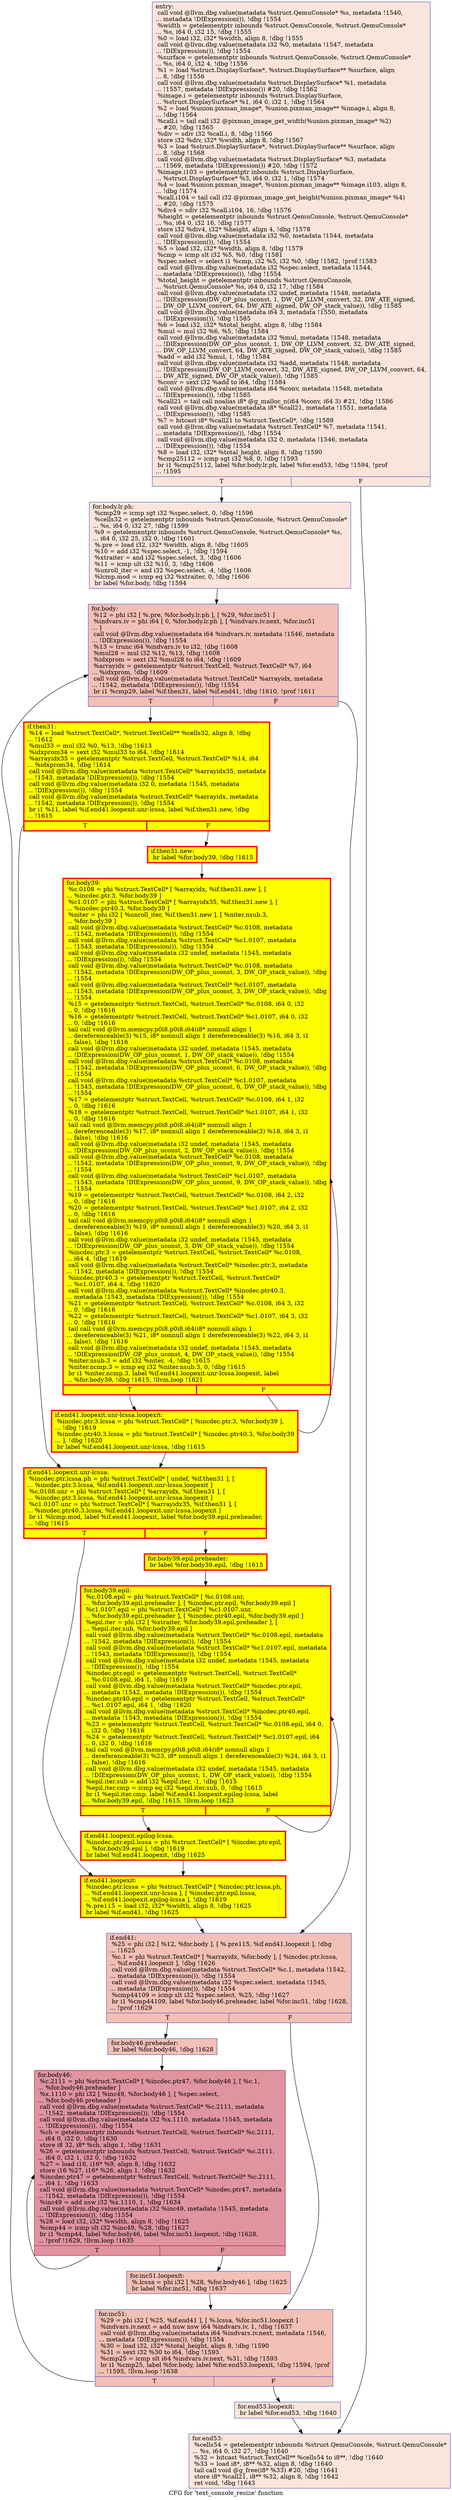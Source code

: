 digraph "CFG for 'text_console_resize' function" {
	label="CFG for 'text_console_resize' function";

	Node0x5641880c9b00 [shape=record,color="#3d50c3ff", style=filled, fillcolor="#f4c5ad70",label="{entry:\l  call void @llvm.dbg.value(metadata %struct.QemuConsole* %s, metadata !1540,\l... metadata !DIExpression()), !dbg !1554\l  %width = getelementptr inbounds %struct.QemuConsole, %struct.QemuConsole*\l... %s, i64 0, i32 15, !dbg !1555\l  %0 = load i32, i32* %width, align 8, !dbg !1555\l  call void @llvm.dbg.value(metadata i32 %0, metadata !1547, metadata\l... !DIExpression()), !dbg !1554\l  %surface = getelementptr inbounds %struct.QemuConsole, %struct.QemuConsole*\l... %s, i64 0, i32 4, !dbg !1556\l  %1 = load %struct.DisplaySurface*, %struct.DisplaySurface** %surface, align\l... 8, !dbg !1556\l  call void @llvm.dbg.value(metadata %struct.DisplaySurface* %1, metadata\l... !1557, metadata !DIExpression()) #20, !dbg !1562\l  %image.i = getelementptr inbounds %struct.DisplaySurface,\l... %struct.DisplaySurface* %1, i64 0, i32 1, !dbg !1564\l  %2 = load %union.pixman_image*, %union.pixman_image** %image.i, align 8,\l... !dbg !1564\l  %call.i = tail call i32 @pixman_image_get_width(%union.pixman_image* %2)\l... #20, !dbg !1565\l  %div = sdiv i32 %call.i, 8, !dbg !1566\l  store i32 %div, i32* %width, align 8, !dbg !1567\l  %3 = load %struct.DisplaySurface*, %struct.DisplaySurface** %surface, align\l... 8, !dbg !1568\l  call void @llvm.dbg.value(metadata %struct.DisplaySurface* %3, metadata\l... !1569, metadata !DIExpression()) #20, !dbg !1572\l  %image.i103 = getelementptr inbounds %struct.DisplaySurface,\l... %struct.DisplaySurface* %3, i64 0, i32 1, !dbg !1574\l  %4 = load %union.pixman_image*, %union.pixman_image** %image.i103, align 8,\l... !dbg !1574\l  %call.i104 = tail call i32 @pixman_image_get_height(%union.pixman_image* %4)\l... #20, !dbg !1575\l  %div4 = sdiv i32 %call.i104, 16, !dbg !1576\l  %height = getelementptr inbounds %struct.QemuConsole, %struct.QemuConsole*\l... %s, i64 0, i32 16, !dbg !1577\l  store i32 %div4, i32* %height, align 4, !dbg !1578\l  call void @llvm.dbg.value(metadata i32 %0, metadata !1544, metadata\l... !DIExpression()), !dbg !1554\l  %5 = load i32, i32* %width, align 8, !dbg !1579\l  %cmp = icmp slt i32 %5, %0, !dbg !1581\l  %spec.select = select i1 %cmp, i32 %5, i32 %0, !dbg !1582, !prof !1583\l  call void @llvm.dbg.value(metadata i32 %spec.select, metadata !1544,\l... metadata !DIExpression()), !dbg !1554\l  %total_height = getelementptr inbounds %struct.QemuConsole,\l... %struct.QemuConsole* %s, i64 0, i32 17, !dbg !1584\l  call void @llvm.dbg.value(metadata i32 undef, metadata !1548, metadata\l... !DIExpression(DW_OP_plus_uconst, 1, DW_OP_LLVM_convert, 32, DW_ATE_signed,\l... DW_OP_LLVM_convert, 64, DW_ATE_signed, DW_OP_stack_value)), !dbg !1585\l  call void @llvm.dbg.value(metadata i64 3, metadata !1550, metadata\l... !DIExpression()), !dbg !1585\l  %6 = load i32, i32* %total_height, align 8, !dbg !1584\l  %mul = mul i32 %6, %5, !dbg !1584\l  call void @llvm.dbg.value(metadata i32 %mul, metadata !1548, metadata\l... !DIExpression(DW_OP_plus_uconst, 1, DW_OP_LLVM_convert, 32, DW_ATE_signed,\l... DW_OP_LLVM_convert, 64, DW_ATE_signed, DW_OP_stack_value)), !dbg !1585\l  %add = add i32 %mul, 1, !dbg !1584\l  call void @llvm.dbg.value(metadata i32 %add, metadata !1548, metadata\l... !DIExpression(DW_OP_LLVM_convert, 32, DW_ATE_signed, DW_OP_LLVM_convert, 64,\l... DW_ATE_signed, DW_OP_stack_value)), !dbg !1585\l  %conv = sext i32 %add to i64, !dbg !1584\l  call void @llvm.dbg.value(metadata i64 %conv, metadata !1548, metadata\l... !DIExpression()), !dbg !1585\l  %call21 = tail call noalias i8* @g_malloc_n(i64 %conv, i64 3) #21, !dbg !1586\l  call void @llvm.dbg.value(metadata i8* %call21, metadata !1551, metadata\l... !DIExpression()), !dbg !1585\l  %7 = bitcast i8* %call21 to %struct.TextCell*, !dbg !1589\l  call void @llvm.dbg.value(metadata %struct.TextCell* %7, metadata !1541,\l... metadata !DIExpression()), !dbg !1554\l  call void @llvm.dbg.value(metadata i32 0, metadata !1546, metadata\l... !DIExpression()), !dbg !1554\l  %8 = load i32, i32* %total_height, align 8, !dbg !1590\l  %cmp25112 = icmp sgt i32 %8, 0, !dbg !1593\l  br i1 %cmp25112, label %for.body.lr.ph, label %for.end53, !dbg !1594, !prof\l... !1595\l|{<s0>T|<s1>F}}"];
	Node0x5641880c9b00:s0 -> Node0x564187e564c0;
	Node0x5641880c9b00:s1 -> Node0x5641880ce390;
	Node0x564187e564c0 [shape=record,color="#3d50c3ff", style=filled, fillcolor="#f4c5ad70",label="{for.body.lr.ph:                                   \l  %cmp29 = icmp sgt i32 %spec.select, 0, !dbg !1596\l  %cells32 = getelementptr inbounds %struct.QemuConsole, %struct.QemuConsole*\l... %s, i64 0, i32 27, !dbg !1599\l  %9 = getelementptr inbounds %struct.QemuConsole, %struct.QemuConsole* %s,\l... i64 0, i32 25, i32 0, !dbg !1601\l  %.pre = load i32, i32* %width, align 8, !dbg !1605\l  %10 = add i32 %spec.select, -1, !dbg !1594\l  %xtraiter = and i32 %spec.select, 3, !dbg !1606\l  %11 = icmp ult i32 %10, 3, !dbg !1606\l  %unroll_iter = and i32 %spec.select, -4, !dbg !1606\l  %lcmp.mod = icmp eq i32 %xtraiter, 0, !dbg !1606\l  br label %for.body, !dbg !1594\l}"];
	Node0x564187e564c0 -> Node0x5641880d2400;
	Node0x5641880d2400 [shape=record,color="#3d50c3ff", style=filled, fillcolor="#e5705870",label="{for.body:                                         \l  %12 = phi i32 [ %.pre, %for.body.lr.ph ], [ %29, %for.inc51 ]\l  %indvars.iv = phi i64 [ 0, %for.body.lr.ph ], [ %indvars.iv.next, %for.inc51\l... ]\l  call void @llvm.dbg.value(metadata i64 %indvars.iv, metadata !1546, metadata\l... !DIExpression()), !dbg !1554\l  %13 = trunc i64 %indvars.iv to i32, !dbg !1608\l  %mul28 = mul i32 %12, %13, !dbg !1608\l  %idxprom = sext i32 %mul28 to i64, !dbg !1609\l  %arrayidx = getelementptr %struct.TextCell, %struct.TextCell* %7, i64\l... %idxprom, !dbg !1609\l  call void @llvm.dbg.value(metadata %struct.TextCell* %arrayidx, metadata\l... !1542, metadata !DIExpression()), !dbg !1554\l  br i1 %cmp29, label %if.then31, label %if.end41, !dbg !1610, !prof !1611\l|{<s0>T|<s1>F}}"];
	Node0x5641880d2400:s0 -> Node0x5641880d3090;
	Node0x5641880d2400:s1 -> Node0x5641880d3100;
	Node0x5641880d3090 [shape=record,penwidth=3.0, style="filled", color="red", fillcolor="yellow",label="{if.then31:                                        \l  %14 = load %struct.TextCell*, %struct.TextCell** %cells32, align 8, !dbg\l... !1612\l  %mul33 = mul i32 %0, %13, !dbg !1613\l  %idxprom34 = sext i32 %mul33 to i64, !dbg !1614\l  %arrayidx35 = getelementptr %struct.TextCell, %struct.TextCell* %14, i64\l... %idxprom34, !dbg !1614\l  call void @llvm.dbg.value(metadata %struct.TextCell* %arrayidx35, metadata\l... !1543, metadata !DIExpression()), !dbg !1554\l  call void @llvm.dbg.value(metadata i32 0, metadata !1545, metadata\l... !DIExpression()), !dbg !1554\l  call void @llvm.dbg.value(metadata %struct.TextCell* %arrayidx, metadata\l... !1542, metadata !DIExpression()), !dbg !1554\l  br i1 %11, label %if.end41.loopexit.unr-lcssa, label %if.then31.new, !dbg\l... !1615\l|{<s0>T|<s1>F}}"];
	Node0x5641880d3090:s0 -> Node0x56418829a3d0;
	Node0x5641880d3090:s1 -> Node0x564188250a10;
	Node0x564188250a10 [shape=record,penwidth=3.0, style="filled", color="red", fillcolor="yellow",label="{if.then31.new:                                    \l  br label %for.body39, !dbg !1615\l}"];
	Node0x564188250a10 -> Node0x5641880d3fb0;
	Node0x5641880d3fb0 [shape=record,penwidth=3.0, style="filled", color="red", fillcolor="yellow",label="{for.body39:                                       \l  %c.0108 = phi %struct.TextCell* [ %arrayidx, %if.then31.new ], [\l... %incdec.ptr.3, %for.body39 ]\l  %c1.0107 = phi %struct.TextCell* [ %arrayidx35, %if.then31.new ], [\l... %incdec.ptr40.3, %for.body39 ]\l  %niter = phi i32 [ %unroll_iter, %if.then31.new ], [ %niter.nsub.3,\l... %for.body39 ]\l  call void @llvm.dbg.value(metadata %struct.TextCell* %c.0108, metadata\l... !1542, metadata !DIExpression()), !dbg !1554\l  call void @llvm.dbg.value(metadata %struct.TextCell* %c1.0107, metadata\l... !1543, metadata !DIExpression()), !dbg !1554\l  call void @llvm.dbg.value(metadata i32 undef, metadata !1545, metadata\l... !DIExpression()), !dbg !1554\l  call void @llvm.dbg.value(metadata %struct.TextCell* %c.0108, metadata\l... !1542, metadata !DIExpression(DW_OP_plus_uconst, 3, DW_OP_stack_value)), !dbg\l... !1554\l  call void @llvm.dbg.value(metadata %struct.TextCell* %c1.0107, metadata\l... !1543, metadata !DIExpression(DW_OP_plus_uconst, 3, DW_OP_stack_value)), !dbg\l... !1554\l  %15 = getelementptr %struct.TextCell, %struct.TextCell* %c.0108, i64 0, i32\l... 0, !dbg !1616\l  %16 = getelementptr %struct.TextCell, %struct.TextCell* %c1.0107, i64 0, i32\l... 0, !dbg !1616\l  tail call void @llvm.memcpy.p0i8.p0i8.i64(i8* nonnull align 1\l... dereferenceable(3) %15, i8* nonnull align 1 dereferenceable(3) %16, i64 3, i1\l... false), !dbg !1616\l  call void @llvm.dbg.value(metadata i32 undef, metadata !1545, metadata\l... !DIExpression(DW_OP_plus_uconst, 1, DW_OP_stack_value)), !dbg !1554\l  call void @llvm.dbg.value(metadata %struct.TextCell* %c.0108, metadata\l... !1542, metadata !DIExpression(DW_OP_plus_uconst, 6, DW_OP_stack_value)), !dbg\l... !1554\l  call void @llvm.dbg.value(metadata %struct.TextCell* %c1.0107, metadata\l... !1543, metadata !DIExpression(DW_OP_plus_uconst, 6, DW_OP_stack_value)), !dbg\l... !1554\l  %17 = getelementptr %struct.TextCell, %struct.TextCell* %c.0108, i64 1, i32\l... 0, !dbg !1616\l  %18 = getelementptr %struct.TextCell, %struct.TextCell* %c1.0107, i64 1, i32\l... 0, !dbg !1616\l  tail call void @llvm.memcpy.p0i8.p0i8.i64(i8* nonnull align 1\l... dereferenceable(3) %17, i8* nonnull align 1 dereferenceable(3) %18, i64 3, i1\l... false), !dbg !1616\l  call void @llvm.dbg.value(metadata i32 undef, metadata !1545, metadata\l... !DIExpression(DW_OP_plus_uconst, 2, DW_OP_stack_value)), !dbg !1554\l  call void @llvm.dbg.value(metadata %struct.TextCell* %c.0108, metadata\l... !1542, metadata !DIExpression(DW_OP_plus_uconst, 9, DW_OP_stack_value)), !dbg\l... !1554\l  call void @llvm.dbg.value(metadata %struct.TextCell* %c1.0107, metadata\l... !1543, metadata !DIExpression(DW_OP_plus_uconst, 9, DW_OP_stack_value)), !dbg\l... !1554\l  %19 = getelementptr %struct.TextCell, %struct.TextCell* %c.0108, i64 2, i32\l... 0, !dbg !1616\l  %20 = getelementptr %struct.TextCell, %struct.TextCell* %c1.0107, i64 2, i32\l... 0, !dbg !1616\l  tail call void @llvm.memcpy.p0i8.p0i8.i64(i8* nonnull align 1\l... dereferenceable(3) %19, i8* nonnull align 1 dereferenceable(3) %20, i64 3, i1\l... false), !dbg !1616\l  call void @llvm.dbg.value(metadata i32 undef, metadata !1545, metadata\l... !DIExpression(DW_OP_plus_uconst, 3, DW_OP_stack_value)), !dbg !1554\l  %incdec.ptr.3 = getelementptr %struct.TextCell, %struct.TextCell* %c.0108,\l... i64 4, !dbg !1619\l  call void @llvm.dbg.value(metadata %struct.TextCell* %incdec.ptr.3, metadata\l... !1542, metadata !DIExpression()), !dbg !1554\l  %incdec.ptr40.3 = getelementptr %struct.TextCell, %struct.TextCell*\l... %c1.0107, i64 4, !dbg !1620\l  call void @llvm.dbg.value(metadata %struct.TextCell* %incdec.ptr40.3,\l... metadata !1543, metadata !DIExpression()), !dbg !1554\l  %21 = getelementptr %struct.TextCell, %struct.TextCell* %c.0108, i64 3, i32\l... 0, !dbg !1616\l  %22 = getelementptr %struct.TextCell, %struct.TextCell* %c1.0107, i64 3, i32\l... 0, !dbg !1616\l  tail call void @llvm.memcpy.p0i8.p0i8.i64(i8* nonnull align 1\l... dereferenceable(3) %21, i8* nonnull align 1 dereferenceable(3) %22, i64 3, i1\l... false), !dbg !1616\l  call void @llvm.dbg.value(metadata i32 undef, metadata !1545, metadata\l... !DIExpression(DW_OP_plus_uconst, 4, DW_OP_stack_value)), !dbg !1554\l  %niter.nsub.3 = add i32 %niter, -4, !dbg !1615\l  %niter.ncmp.3 = icmp eq i32 %niter.nsub.3, 0, !dbg !1615\l  br i1 %niter.ncmp.3, label %if.end41.loopexit.unr-lcssa.loopexit, label\l... %for.body39, !dbg !1615, !llvm.loop !1621\l|{<s0>T|<s1>F}}"];
	Node0x5641880d3fb0:s0 -> Node0x564188254840;
	Node0x5641880d3fb0:s1 -> Node0x5641880d3fb0;
	Node0x564188254840 [shape=record,penwidth=3.0, style="filled", color="red", fillcolor="yellow",label="{if.end41.loopexit.unr-lcssa.loopexit:             \l  %incdec.ptr.3.lcssa = phi %struct.TextCell* [ %incdec.ptr.3, %for.body39 ],\l... !dbg !1619\l  %incdec.ptr40.3.lcssa = phi %struct.TextCell* [ %incdec.ptr40.3, %for.body39\l... ], !dbg !1620\l  br label %if.end41.loopexit.unr-lcssa, !dbg !1615\l}"];
	Node0x564188254840 -> Node0x56418829a3d0;
	Node0x56418829a3d0 [shape=record,penwidth=3.0, style="filled", color="red", fillcolor="yellow",label="{if.end41.loopexit.unr-lcssa:                      \l  %incdec.ptr.lcssa.ph = phi %struct.TextCell* [ undef, %if.then31 ], [\l... %incdec.ptr.3.lcssa, %if.end41.loopexit.unr-lcssa.loopexit ]\l  %c.0108.unr = phi %struct.TextCell* [ %arrayidx, %if.then31 ], [\l... %incdec.ptr.3.lcssa, %if.end41.loopexit.unr-lcssa.loopexit ]\l  %c1.0107.unr = phi %struct.TextCell* [ %arrayidx35, %if.then31 ], [\l... %incdec.ptr40.3.lcssa, %if.end41.loopexit.unr-lcssa.loopexit ]\l  br i1 %lcmp.mod, label %if.end41.loopexit, label %for.body39.epil.preheader,\l... !dbg !1615\l|{<s0>T|<s1>F}}"];
	Node0x56418829a3d0:s0 -> Node0x56418801beb0;
	Node0x56418829a3d0:s1 -> Node0x564187f601f0;
	Node0x564187f601f0 [shape=record,penwidth=3.0, style="filled", color="red", fillcolor="yellow",label="{for.body39.epil.preheader:                        \l  br label %for.body39.epil, !dbg !1615\l}"];
	Node0x564187f601f0 -> Node0x5641882a14c0;
	Node0x5641882a14c0 [shape=record,penwidth=3.0, style="filled", color="red", fillcolor="yellow",label="{for.body39.epil:                                  \l  %c.0108.epil = phi %struct.TextCell* [ %c.0108.unr,\l... %for.body39.epil.preheader ], [ %incdec.ptr.epil, %for.body39.epil ]\l  %c1.0107.epil = phi %struct.TextCell* [ %c1.0107.unr,\l... %for.body39.epil.preheader ], [ %incdec.ptr40.epil, %for.body39.epil ]\l  %epil.iter = phi i32 [ %xtraiter, %for.body39.epil.preheader ], [\l... %epil.iter.sub, %for.body39.epil ]\l  call void @llvm.dbg.value(metadata %struct.TextCell* %c.0108.epil, metadata\l... !1542, metadata !DIExpression()), !dbg !1554\l  call void @llvm.dbg.value(metadata %struct.TextCell* %c1.0107.epil, metadata\l... !1543, metadata !DIExpression()), !dbg !1554\l  call void @llvm.dbg.value(metadata i32 undef, metadata !1545, metadata\l... !DIExpression()), !dbg !1554\l  %incdec.ptr.epil = getelementptr %struct.TextCell, %struct.TextCell*\l... %c.0108.epil, i64 1, !dbg !1619\l  call void @llvm.dbg.value(metadata %struct.TextCell* %incdec.ptr.epil,\l... metadata !1542, metadata !DIExpression()), !dbg !1554\l  %incdec.ptr40.epil = getelementptr %struct.TextCell, %struct.TextCell*\l... %c1.0107.epil, i64 1, !dbg !1620\l  call void @llvm.dbg.value(metadata %struct.TextCell* %incdec.ptr40.epil,\l... metadata !1543, metadata !DIExpression()), !dbg !1554\l  %23 = getelementptr %struct.TextCell, %struct.TextCell* %c.0108.epil, i64 0,\l... i32 0, !dbg !1616\l  %24 = getelementptr %struct.TextCell, %struct.TextCell* %c1.0107.epil, i64\l... 0, i32 0, !dbg !1616\l  tail call void @llvm.memcpy.p0i8.p0i8.i64(i8* nonnull align 1\l... dereferenceable(3) %23, i8* nonnull align 1 dereferenceable(3) %24, i64 3, i1\l... false), !dbg !1616\l  call void @llvm.dbg.value(metadata i32 undef, metadata !1545, metadata\l... !DIExpression(DW_OP_plus_uconst, 1, DW_OP_stack_value)), !dbg !1554\l  %epil.iter.sub = add i32 %epil.iter, -1, !dbg !1615\l  %epil.iter.cmp = icmp eq i32 %epil.iter.sub, 0, !dbg !1615\l  br i1 %epil.iter.cmp, label %if.end41.loopexit.epilog-lcssa, label\l... %for.body39.epil, !dbg !1615, !llvm.loop !1623\l|{<s0>T|<s1>F}}"];
	Node0x5641882a14c0:s0 -> Node0x56418823fd10;
	Node0x5641882a14c0:s1 -> Node0x5641882a14c0;
	Node0x56418823fd10 [shape=record,penwidth=3.0, style="filled", color="red", fillcolor="yellow",label="{if.end41.loopexit.epilog-lcssa:                   \l  %incdec.ptr.epil.lcssa = phi %struct.TextCell* [ %incdec.ptr.epil,\l... %for.body39.epil ], !dbg !1619\l  br label %if.end41.loopexit, !dbg !1625\l}"];
	Node0x56418823fd10 -> Node0x56418801beb0;
	Node0x56418801beb0 [shape=record,penwidth=3.0, style="filled", color="red", fillcolor="yellow",label="{if.end41.loopexit:                                \l  %incdec.ptr.lcssa = phi %struct.TextCell* [ %incdec.ptr.lcssa.ph,\l... %if.end41.loopexit.unr-lcssa ], [ %incdec.ptr.epil.lcssa,\l... %if.end41.loopexit.epilog-lcssa ], !dbg !1619\l  %.pre115 = load i32, i32* %width, align 8, !dbg !1625\l  br label %if.end41, !dbg !1625\l}"];
	Node0x56418801beb0 -> Node0x5641880d3100;
	Node0x5641880d3100 [shape=record,color="#3d50c3ff", style=filled, fillcolor="#e5705870",label="{if.end41:                                         \l  %25 = phi i32 [ %12, %for.body ], [ %.pre115, %if.end41.loopexit ], !dbg\l... !1625\l  %c.1 = phi %struct.TextCell* [ %arrayidx, %for.body ], [ %incdec.ptr.lcssa,\l... %if.end41.loopexit ], !dbg !1626\l  call void @llvm.dbg.value(metadata %struct.TextCell* %c.1, metadata !1542,\l... metadata !DIExpression()), !dbg !1554\l  call void @llvm.dbg.value(metadata i32 %spec.select, metadata !1545,\l... metadata !DIExpression()), !dbg !1554\l  %cmp44109 = icmp slt i32 %spec.select, %25, !dbg !1627\l  br i1 %cmp44109, label %for.body46.preheader, label %for.inc51, !dbg !1628,\l... !prof !1629\l|{<s0>T|<s1>F}}"];
	Node0x5641880d3100:s0 -> Node0x5641880d0b30;
	Node0x5641880d3100:s1 -> Node0x5641880d2370;
	Node0x5641880d0b30 [shape=record,color="#3d50c3ff", style=filled, fillcolor="#e5705870",label="{for.body46.preheader:                             \l  br label %for.body46, !dbg !1628\l}"];
	Node0x5641880d0b30 -> Node0x5641880d5410;
	Node0x5641880d5410 [shape=record,color="#b70d28ff", style=filled, fillcolor="#b70d2870",label="{for.body46:                                       \l  %c.2111 = phi %struct.TextCell* [ %incdec.ptr47, %for.body46 ], [ %c.1,\l... %for.body46.preheader ]\l  %x.1110 = phi i32 [ %inc49, %for.body46 ], [ %spec.select,\l... %for.body46.preheader ]\l  call void @llvm.dbg.value(metadata %struct.TextCell* %c.2111, metadata\l... !1542, metadata !DIExpression()), !dbg !1554\l  call void @llvm.dbg.value(metadata i32 %x.1110, metadata !1545, metadata\l... !DIExpression()), !dbg !1554\l  %ch = getelementptr inbounds %struct.TextCell, %struct.TextCell* %c.2111,\l... i64 0, i32 0, !dbg !1630\l  store i8 32, i8* %ch, align 1, !dbg !1631\l  %26 = getelementptr inbounds %struct.TextCell, %struct.TextCell* %c.2111,\l... i64 0, i32 1, i32 0, !dbg !1632\l  %27 = load i16, i16* %9, align 8, !dbg !1632\l  store i16 %27, i16* %26, align 1, !dbg !1632\l  %incdec.ptr47 = getelementptr %struct.TextCell, %struct.TextCell* %c.2111,\l... i64 1, !dbg !1633\l  call void @llvm.dbg.value(metadata %struct.TextCell* %incdec.ptr47, metadata\l... !1542, metadata !DIExpression()), !dbg !1554\l  %inc49 = add nsw i32 %x.1110, 1, !dbg !1634\l  call void @llvm.dbg.value(metadata i32 %inc49, metadata !1545, metadata\l... !DIExpression()), !dbg !1554\l  %28 = load i32, i32* %width, align 8, !dbg !1625\l  %cmp44 = icmp slt i32 %inc49, %28, !dbg !1627\l  br i1 %cmp44, label %for.body46, label %for.inc51.loopexit, !dbg !1628,\l... !prof !1629, !llvm.loop !1635\l|{<s0>T|<s1>F}}"];
	Node0x5641880d5410:s0 -> Node0x5641880d5410;
	Node0x5641880d5410:s1 -> Node0x5641880d0ae0;
	Node0x5641880d0ae0 [shape=record,color="#3d50c3ff", style=filled, fillcolor="#e5705870",label="{for.inc51.loopexit:                               \l  %.lcssa = phi i32 [ %28, %for.body46 ], !dbg !1625\l  br label %for.inc51, !dbg !1637\l}"];
	Node0x5641880d0ae0 -> Node0x5641880d2370;
	Node0x5641880d2370 [shape=record,color="#3d50c3ff", style=filled, fillcolor="#e5705870",label="{for.inc51:                                        \l  %29 = phi i32 [ %25, %if.end41 ], [ %.lcssa, %for.inc51.loopexit ]\l  %indvars.iv.next = add nuw nsw i64 %indvars.iv, 1, !dbg !1637\l  call void @llvm.dbg.value(metadata i64 %indvars.iv.next, metadata !1546,\l... metadata !DIExpression()), !dbg !1554\l  %30 = load i32, i32* %total_height, align 8, !dbg !1590\l  %31 = sext i32 %30 to i64, !dbg !1593\l  %cmp25 = icmp slt i64 %indvars.iv.next, %31, !dbg !1593\l  br i1 %cmp25, label %for.body, label %for.end53.loopexit, !dbg !1594, !prof\l... !1595, !llvm.loop !1638\l|{<s0>T|<s1>F}}"];
	Node0x5641880d2370:s0 -> Node0x5641880d2400;
	Node0x5641880d2370:s1 -> Node0x5641880cfdc0;
	Node0x5641880cfdc0 [shape=record,color="#3d50c3ff", style=filled, fillcolor="#f4c5ad70",label="{for.end53.loopexit:                               \l  br label %for.end53, !dbg !1640\l}"];
	Node0x5641880cfdc0 -> Node0x5641880ce390;
	Node0x5641880ce390 [shape=record,color="#3d50c3ff", style=filled, fillcolor="#f4c5ad70",label="{for.end53:                                        \l  %cells54 = getelementptr inbounds %struct.QemuConsole, %struct.QemuConsole*\l... %s, i64 0, i32 27, !dbg !1640\l  %32 = bitcast %struct.TextCell** %cells54 to i8**, !dbg !1640\l  %33 = load i8*, i8** %32, align 8, !dbg !1640\l  tail call void @g_free(i8* %33) #20, !dbg !1641\l  store i8* %call21, i8** %32, align 8, !dbg !1642\l  ret void, !dbg !1643\l}"];
}
